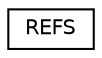 digraph "Graphical Class Hierarchy"
{
  edge [fontname="Helvetica",fontsize="10",labelfontname="Helvetica",labelfontsize="10"];
  node [fontname="Helvetica",fontsize="10",shape=record];
  rankdir="LR";
  Node0 [label="REFS",height=0.2,width=0.4,color="black", fillcolor="white", style="filled",URL="$structREFS.html"];
}
